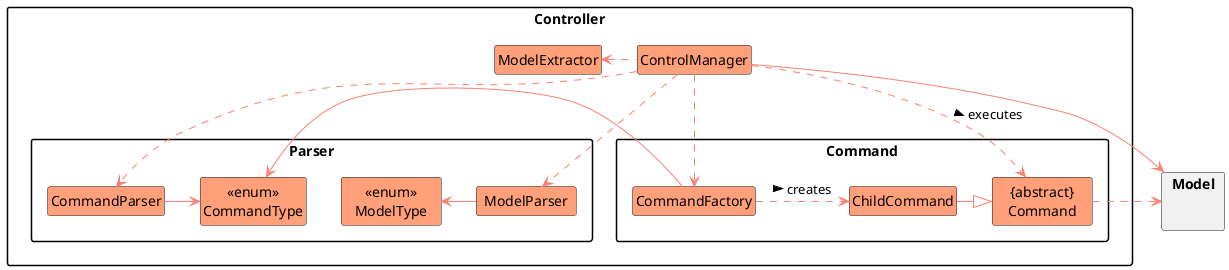 @startuml
skinparam Shadowing false
skinparam MinClassWidth 100
skinparam classBackgroundColor LightSalmon
skinparam packageStyle rectangle
skinparam ArrowColor Salmon
hide circle
hide members

package Controller {

    class ControlManager {
        userInput: String
        model: Model
        runLogic()
    }

    Package Parser {
        class CommandParser {
            separatedInputs: String[]
            extractCommand() : CommandType
        }
        class ModelParser {
            separatedInputs: String[]
            extractModel() : ModelType
        }

        enum "<<enum>>\nCommandType" {
          ADD
          DELETE
          DONE
          LIST
          HELP
          BYE
        }

        enum "<<enum>>\nModelType" {
          EVENT
          CLASS
          CCA
          TEST
          TUITION
          QUIZ
          CONTACT
        }
    }

    Package Command {
        class CommandFactory {
            userInput: String
            generateActionableCommand()
        }
        class ChildCommand
        class "{abstract}\nCommand" {
            userInput: String
            execute(DataManager) { abstract }
        }
    }
    class ModelExtractor {
        model: Model
        modelType: ModelType
        retriveModel()
    }
}

Package Model {
}

ControlManager .down> CommandParser
ControlManager ..down> ModelParser
ControlManager ..> CommandFactory
ControlManager --> Model
ControlManager .left> ModelExtractor
CommandFactory .right> ChildCommand : creates >
ControlManager .> "{abstract}\nCommand" : executes >
ChildCommand -|> "{abstract}\nCommand"
"{abstract}\nCommand" ..up> Model
CommandParser -> "<<enum>>\nCommandType"
ModelParser -left> "<<enum>>\nModelType"
CommandFactory -> "<<enum>>\nCommandType"

@enduml